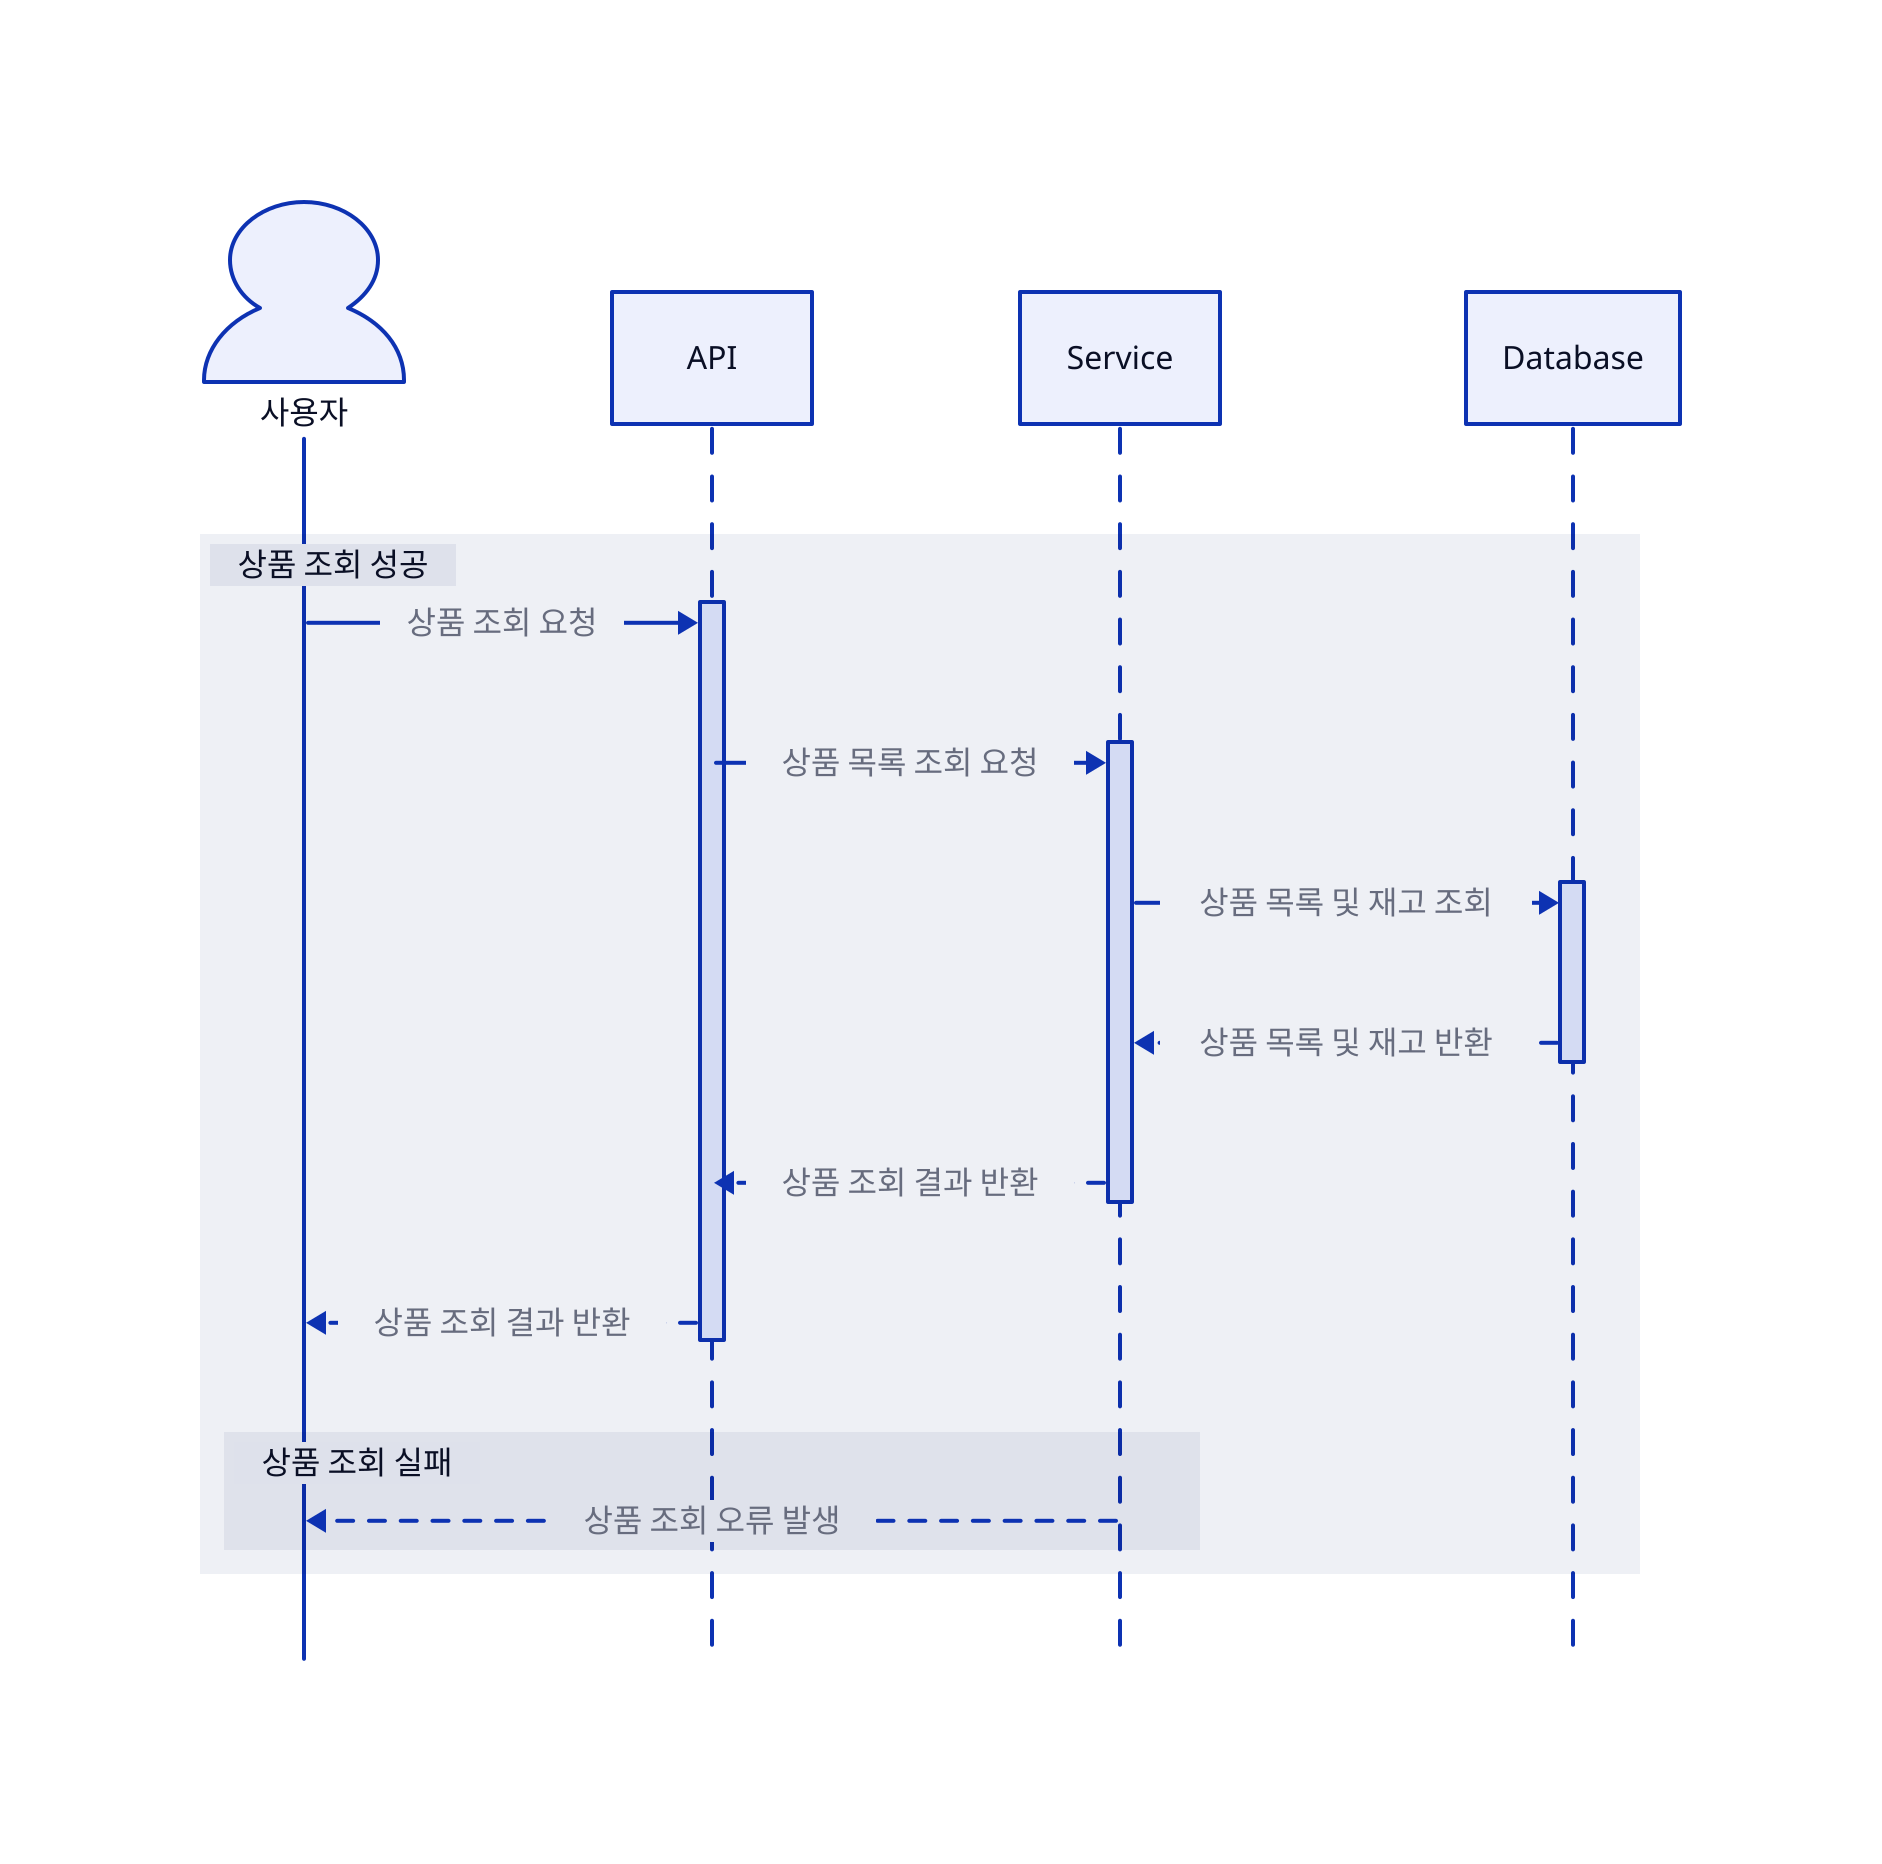 shape: sequence_diagram

user: 사용자 {shape: person}
api: API
service: Service
db: Database

user.style: {
  stroke-dash: 0
}

상품 조회 성공: {
  user -> api.t: 상품 조회 요청
  api -> service.t: 상품 목록 조회 요청
  service.t -> db.t: 상품 목록 및 재고 조회
  db.t -> service.t: 상품 목록 및 재고 반환 {
    style.stroke-dash: 4
  }
  service.t -> api: 상품 조회 결과 반환 {
    style.stroke-dash: 4
  }
  api.t -> user: 상품 조회 결과 반환 {
    style.stroke-dash: 4
  }
  상품 조회 실패: {
    service -> user: 상품 조회 오류 발생 {
      style.stroke-dash: 4
    }
  }
}
